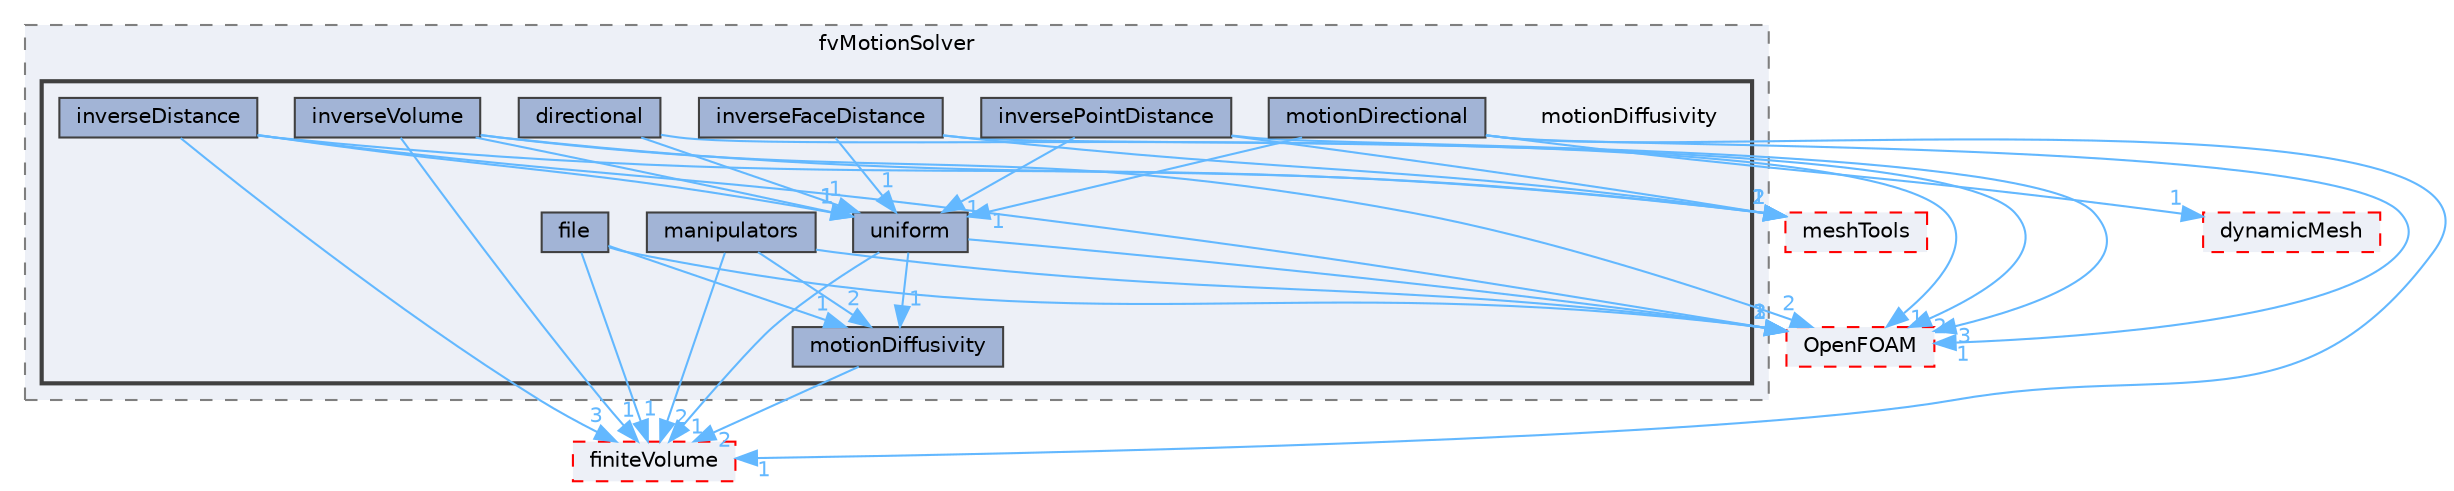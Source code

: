 digraph "src/fvMotionSolver/motionDiffusivity"
{
 // LATEX_PDF_SIZE
  bgcolor="transparent";
  edge [fontname=Helvetica,fontsize=10,labelfontname=Helvetica,labelfontsize=10];
  node [fontname=Helvetica,fontsize=10,shape=box,height=0.2,width=0.4];
  compound=true
  subgraph clusterdir_f7091aeabaea36e4bb5fe5aa28ecbeff {
    graph [ bgcolor="#edf0f7", pencolor="grey50", label="fvMotionSolver", fontname=Helvetica,fontsize=10 style="filled,dashed", URL="dir_f7091aeabaea36e4bb5fe5aa28ecbeff.html",tooltip=""]
  subgraph clusterdir_8ab94aa558c9b87721da8bbf3fb9229e {
    graph [ bgcolor="#edf0f7", pencolor="grey25", label="", fontname=Helvetica,fontsize=10 style="filled,bold", URL="dir_8ab94aa558c9b87721da8bbf3fb9229e.html",tooltip=""]
    dir_8ab94aa558c9b87721da8bbf3fb9229e [shape=plaintext, label="motionDiffusivity"];
  dir_91f8dcbb4843fd6b0d333aa2da448713 [label="directional", fillcolor="#a2b4d6", color="grey25", style="filled", URL="dir_91f8dcbb4843fd6b0d333aa2da448713.html",tooltip=""];
  dir_fac5fa1c1940bead3466f72c5a404f13 [label="file", fillcolor="#a2b4d6", color="grey25", style="filled", URL="dir_fac5fa1c1940bead3466f72c5a404f13.html",tooltip=""];
  dir_9479d565b7e39d7e2d261626ab267bcb [label="inverseDistance", fillcolor="#a2b4d6", color="grey25", style="filled", URL="dir_9479d565b7e39d7e2d261626ab267bcb.html",tooltip=""];
  dir_75f05f69f5d9c7ece14ff8d4743d562a [label="inverseFaceDistance", fillcolor="#a2b4d6", color="grey25", style="filled", URL="dir_75f05f69f5d9c7ece14ff8d4743d562a.html",tooltip=""];
  dir_ce72bcb138c1c6459e1ab6e726ca3c45 [label="inversePointDistance", fillcolor="#a2b4d6", color="grey25", style="filled", URL="dir_ce72bcb138c1c6459e1ab6e726ca3c45.html",tooltip=""];
  dir_0a651ec746fe2ee1e3af70d9cd3193ad [label="inverseVolume", fillcolor="#a2b4d6", color="grey25", style="filled", URL="dir_0a651ec746fe2ee1e3af70d9cd3193ad.html",tooltip=""];
  dir_ccfb0ac24b15cc3e9063e7401f463558 [label="manipulators", fillcolor="#a2b4d6", color="grey25", style="filled", URL="dir_ccfb0ac24b15cc3e9063e7401f463558.html",tooltip=""];
  dir_66e2b341b6af2179306fe41c696b071d [label="motionDiffusivity", fillcolor="#a2b4d6", color="grey25", style="filled", URL="dir_66e2b341b6af2179306fe41c696b071d.html",tooltip=""];
  dir_0c0cb7ac47f3c9cd2535cd5f3aeaf71f [label="motionDirectional", fillcolor="#a2b4d6", color="grey25", style="filled", URL="dir_0c0cb7ac47f3c9cd2535cd5f3aeaf71f.html",tooltip=""];
  dir_9ab4f326e917527a728683b764a3ad42 [label="uniform", fillcolor="#a2b4d6", color="grey25", style="filled", URL="dir_9ab4f326e917527a728683b764a3ad42.html",tooltip=""];
  }
  }
  dir_9bd15774b555cf7259a6fa18f99fe99b [label="finiteVolume", fillcolor="#edf0f7", color="red", style="filled,dashed", URL="dir_9bd15774b555cf7259a6fa18f99fe99b.html",tooltip=""];
  dir_ae30ad0bef50cf391b24c614251bb9fd [label="meshTools", fillcolor="#edf0f7", color="red", style="filled,dashed", URL="dir_ae30ad0bef50cf391b24c614251bb9fd.html",tooltip=""];
  dir_c5473ff19b20e6ec4dfe5c310b3778a8 [label="OpenFOAM", fillcolor="#edf0f7", color="red", style="filled,dashed", URL="dir_c5473ff19b20e6ec4dfe5c310b3778a8.html",tooltip=""];
  dir_63742796c427c97a292c80f7db71da36 [label="dynamicMesh", fillcolor="#edf0f7", color="red", style="filled,dashed", URL="dir_63742796c427c97a292c80f7db71da36.html",tooltip=""];
  dir_91f8dcbb4843fd6b0d333aa2da448713->dir_9ab4f326e917527a728683b764a3ad42 [headlabel="1", labeldistance=1.5 headhref="dir_000954_004199.html" href="dir_000954_004199.html" color="steelblue1" fontcolor="steelblue1"];
  dir_91f8dcbb4843fd6b0d333aa2da448713->dir_c5473ff19b20e6ec4dfe5c310b3778a8 [headlabel="1", labeldistance=1.5 headhref="dir_000954_002695.html" href="dir_000954_002695.html" color="steelblue1" fontcolor="steelblue1"];
  dir_fac5fa1c1940bead3466f72c5a404f13->dir_66e2b341b6af2179306fe41c696b071d [headlabel="1", labeldistance=1.5 headhref="dir_001350_002439.html" href="dir_001350_002439.html" color="steelblue1" fontcolor="steelblue1"];
  dir_fac5fa1c1940bead3466f72c5a404f13->dir_9bd15774b555cf7259a6fa18f99fe99b [headlabel="1", labeldistance=1.5 headhref="dir_001350_001387.html" href="dir_001350_001387.html" color="steelblue1" fontcolor="steelblue1"];
  dir_fac5fa1c1940bead3466f72c5a404f13->dir_c5473ff19b20e6ec4dfe5c310b3778a8 [headlabel="1", labeldistance=1.5 headhref="dir_001350_002695.html" href="dir_001350_002695.html" color="steelblue1" fontcolor="steelblue1"];
  dir_9479d565b7e39d7e2d261626ab267bcb->dir_9ab4f326e917527a728683b764a3ad42 [headlabel="1", labeldistance=1.5 headhref="dir_001953_004199.html" href="dir_001953_004199.html" color="steelblue1" fontcolor="steelblue1"];
  dir_9479d565b7e39d7e2d261626ab267bcb->dir_9bd15774b555cf7259a6fa18f99fe99b [headlabel="3", labeldistance=1.5 headhref="dir_001953_001387.html" href="dir_001953_001387.html" color="steelblue1" fontcolor="steelblue1"];
  dir_9479d565b7e39d7e2d261626ab267bcb->dir_ae30ad0bef50cf391b24c614251bb9fd [headlabel="1", labeldistance=1.5 headhref="dir_001953_002382.html" href="dir_001953_002382.html" color="steelblue1" fontcolor="steelblue1"];
  dir_9479d565b7e39d7e2d261626ab267bcb->dir_c5473ff19b20e6ec4dfe5c310b3778a8 [headlabel="3", labeldistance=1.5 headhref="dir_001953_002695.html" href="dir_001953_002695.html" color="steelblue1" fontcolor="steelblue1"];
  dir_75f05f69f5d9c7ece14ff8d4743d562a->dir_9ab4f326e917527a728683b764a3ad42 [headlabel="1", labeldistance=1.5 headhref="dir_001955_004199.html" href="dir_001955_004199.html" color="steelblue1" fontcolor="steelblue1"];
  dir_75f05f69f5d9c7ece14ff8d4743d562a->dir_ae30ad0bef50cf391b24c614251bb9fd [headlabel="2", labeldistance=1.5 headhref="dir_001955_002382.html" href="dir_001955_002382.html" color="steelblue1" fontcolor="steelblue1"];
  dir_75f05f69f5d9c7ece14ff8d4743d562a->dir_c5473ff19b20e6ec4dfe5c310b3778a8 [headlabel="2", labeldistance=1.5 headhref="dir_001955_002695.html" href="dir_001955_002695.html" color="steelblue1" fontcolor="steelblue1"];
  dir_ce72bcb138c1c6459e1ab6e726ca3c45->dir_9ab4f326e917527a728683b764a3ad42 [headlabel="1", labeldistance=1.5 headhref="dir_001956_004199.html" href="dir_001956_004199.html" color="steelblue1" fontcolor="steelblue1"];
  dir_ce72bcb138c1c6459e1ab6e726ca3c45->dir_ae30ad0bef50cf391b24c614251bb9fd [headlabel="2", labeldistance=1.5 headhref="dir_001956_002382.html" href="dir_001956_002382.html" color="steelblue1" fontcolor="steelblue1"];
  dir_ce72bcb138c1c6459e1ab6e726ca3c45->dir_c5473ff19b20e6ec4dfe5c310b3778a8 [headlabel="3", labeldistance=1.5 headhref="dir_001956_002695.html" href="dir_001956_002695.html" color="steelblue1" fontcolor="steelblue1"];
  dir_0a651ec746fe2ee1e3af70d9cd3193ad->dir_9ab4f326e917527a728683b764a3ad42 [headlabel="1", labeldistance=1.5 headhref="dir_001957_004199.html" href="dir_001957_004199.html" color="steelblue1" fontcolor="steelblue1"];
  dir_0a651ec746fe2ee1e3af70d9cd3193ad->dir_9bd15774b555cf7259a6fa18f99fe99b [headlabel="1", labeldistance=1.5 headhref="dir_001957_001387.html" href="dir_001957_001387.html" color="steelblue1" fontcolor="steelblue1"];
  dir_0a651ec746fe2ee1e3af70d9cd3193ad->dir_ae30ad0bef50cf391b24c614251bb9fd [headlabel="1", labeldistance=1.5 headhref="dir_001957_002382.html" href="dir_001957_002382.html" color="steelblue1" fontcolor="steelblue1"];
  dir_0a651ec746fe2ee1e3af70d9cd3193ad->dir_c5473ff19b20e6ec4dfe5c310b3778a8 [headlabel="2", labeldistance=1.5 headhref="dir_001957_002695.html" href="dir_001957_002695.html" color="steelblue1" fontcolor="steelblue1"];
  dir_ccfb0ac24b15cc3e9063e7401f463558->dir_66e2b341b6af2179306fe41c696b071d [headlabel="2", labeldistance=1.5 headhref="dir_002288_002439.html" href="dir_002288_002439.html" color="steelblue1" fontcolor="steelblue1"];
  dir_ccfb0ac24b15cc3e9063e7401f463558->dir_9bd15774b555cf7259a6fa18f99fe99b [headlabel="2", labeldistance=1.5 headhref="dir_002288_001387.html" href="dir_002288_001387.html" color="steelblue1" fontcolor="steelblue1"];
  dir_ccfb0ac24b15cc3e9063e7401f463558->dir_c5473ff19b20e6ec4dfe5c310b3778a8 [headlabel="2", labeldistance=1.5 headhref="dir_002288_002695.html" href="dir_002288_002695.html" color="steelblue1" fontcolor="steelblue1"];
  dir_66e2b341b6af2179306fe41c696b071d->dir_9bd15774b555cf7259a6fa18f99fe99b [headlabel="2", labeldistance=1.5 headhref="dir_002439_001387.html" href="dir_002439_001387.html" color="steelblue1" fontcolor="steelblue1"];
  dir_0c0cb7ac47f3c9cd2535cd5f3aeaf71f->dir_63742796c427c97a292c80f7db71da36 [headlabel="1", labeldistance=1.5 headhref="dir_002440_001086.html" href="dir_002440_001086.html" color="steelblue1" fontcolor="steelblue1"];
  dir_0c0cb7ac47f3c9cd2535cd5f3aeaf71f->dir_9ab4f326e917527a728683b764a3ad42 [headlabel="1", labeldistance=1.5 headhref="dir_002440_004199.html" href="dir_002440_004199.html" color="steelblue1" fontcolor="steelblue1"];
  dir_0c0cb7ac47f3c9cd2535cd5f3aeaf71f->dir_9bd15774b555cf7259a6fa18f99fe99b [headlabel="1", labeldistance=1.5 headhref="dir_002440_001387.html" href="dir_002440_001387.html" color="steelblue1" fontcolor="steelblue1"];
  dir_0c0cb7ac47f3c9cd2535cd5f3aeaf71f->dir_c5473ff19b20e6ec4dfe5c310b3778a8 [headlabel="1", labeldistance=1.5 headhref="dir_002440_002695.html" href="dir_002440_002695.html" color="steelblue1" fontcolor="steelblue1"];
  dir_9ab4f326e917527a728683b764a3ad42->dir_66e2b341b6af2179306fe41c696b071d [headlabel="1", labeldistance=1.5 headhref="dir_004199_002439.html" href="dir_004199_002439.html" color="steelblue1" fontcolor="steelblue1"];
  dir_9ab4f326e917527a728683b764a3ad42->dir_9bd15774b555cf7259a6fa18f99fe99b [headlabel="1", labeldistance=1.5 headhref="dir_004199_001387.html" href="dir_004199_001387.html" color="steelblue1" fontcolor="steelblue1"];
  dir_9ab4f326e917527a728683b764a3ad42->dir_c5473ff19b20e6ec4dfe5c310b3778a8 [headlabel="1", labeldistance=1.5 headhref="dir_004199_002695.html" href="dir_004199_002695.html" color="steelblue1" fontcolor="steelblue1"];
}
